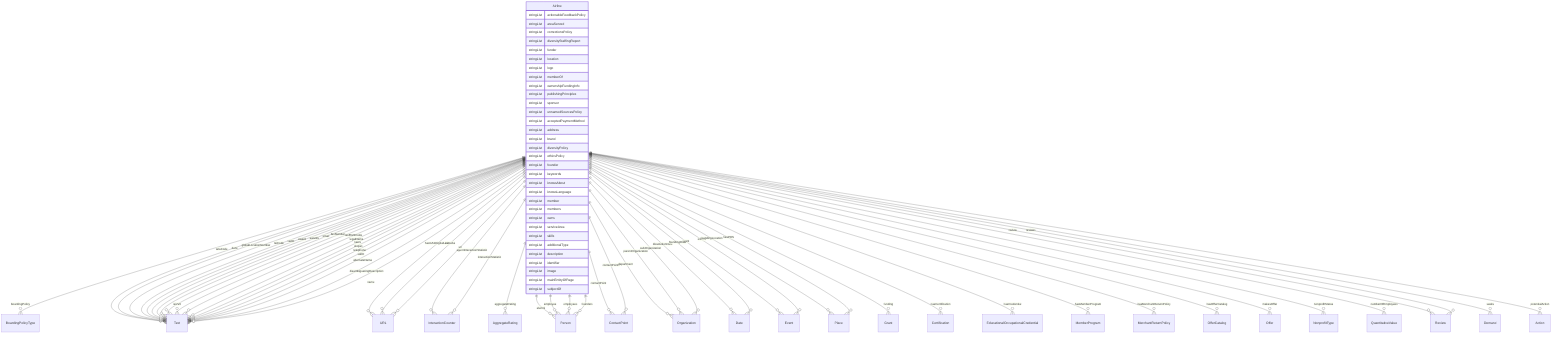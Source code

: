 erDiagram
Airline {
    stringList actionableFeedbackPolicy  
    stringList areaServed  
    stringList correctionsPolicy  
    stringList diversityStaffingReport  
    stringList funder  
    stringList location  
    stringList logo  
    stringList memberOf  
    stringList ownershipFundingInfo  
    stringList publishingPrinciples  
    stringList sponsor  
    stringList unnamedSourcesPolicy  
    stringList acceptedPaymentMethod  
    stringList address  
    stringList brand  
    stringList diversityPolicy  
    stringList ethicsPolicy  
    stringList founder  
    stringList keywords  
    stringList knowsAbout  
    stringList knowsLanguage  
    stringList member  
    stringList members  
    stringList owns  
    stringList serviceArea  
    stringList skills  
    stringList additionalType  
    stringList description  
    stringList identifier  
    stringList image  
    stringList mainEntityOfPage  
    stringList subjectOf  
}

Airline ||--}o BoardingPolicyType : "boardingPolicy"
Airline ||--}o Text : "iataCode"
Airline ||--}o Text : "duns"
Airline ||--}o Text : "globalLocationNumber"
Airline ||--}o URL : "hasGS1DigitalLink"
Airline ||--}o Text : "leiCode"
Airline ||--}o Text : "taxID"
Airline ||--}o InteractionCounter : "agentInteractionStatistic"
Airline ||--}o AggregateRating : "aggregateRating"
Airline ||--}o Person : "alumni"
Airline ||--}o Text : "award"
Airline ||--}o Text : "awards"
Airline ||--}o ContactPoint : "contactPoint"
Airline ||--}o ContactPoint : "contactPoints"
Airline ||--}o Organization : "department"
Airline ||--}o Date : "dissolutionDate"
Airline ||--}o Text : "email"
Airline ||--}o Person : "employee"
Airline ||--}o Person : "employees"
Airline ||--}o Event : "event"
Airline ||--}o Event : "events"
Airline ||--}o Text : "faxNumber"
Airline ||--}o Person : "founders"
Airline ||--}o Date : "foundingDate"
Airline ||--}o Place : "foundingLocation"
Airline ||--}o Grant : "funding"
Airline ||--}o Certification : "hasCertification"
Airline ||--}o EducationalOccupationalCredential : "hasCredential"
Airline ||--}o MemberProgram : "hasMemberProgram"
Airline ||--}o MerchantReturnPolicy : "hasMerchantReturnPolicy"
Airline ||--}o OfferCatalog : "hasOfferCatalog"
Airline ||--}o Place : "hasPOS"
Airline ||--}o InteractionCounter : "interactionStatistic"
Airline ||--}o Text : "isicV4"
Airline ||--}o Text : "iso6523Code"
Airline ||--}o Text : "legalName"
Airline ||--}o Offer : "makesOffer"
Airline ||--}o Text : "naics"
Airline ||--}o NonprofitType : "nonprofitStatus"
Airline ||--}o QuantitativeValue : "numberOfEmployees"
Airline ||--}o Organization : "parentOrganization"
Airline ||--}o Review : "review"
Airline ||--}o Review : "reviews"
Airline ||--}o Demand : "seeks"
Airline ||--}o Text : "slogan"
Airline ||--}o Organization : "subOrganization"
Airline ||--}o Text : "telephone"
Airline ||--}o Text : "vatID"
Airline ||--}o Text : "alternateName"
Airline ||--}o Text : "disambiguatingDescription"
Airline ||--}o Text : "name"
Airline ||--}o URL : "sameAs"
Airline ||--}o Action : "potentialAction"
Airline ||--}o URL : "url"